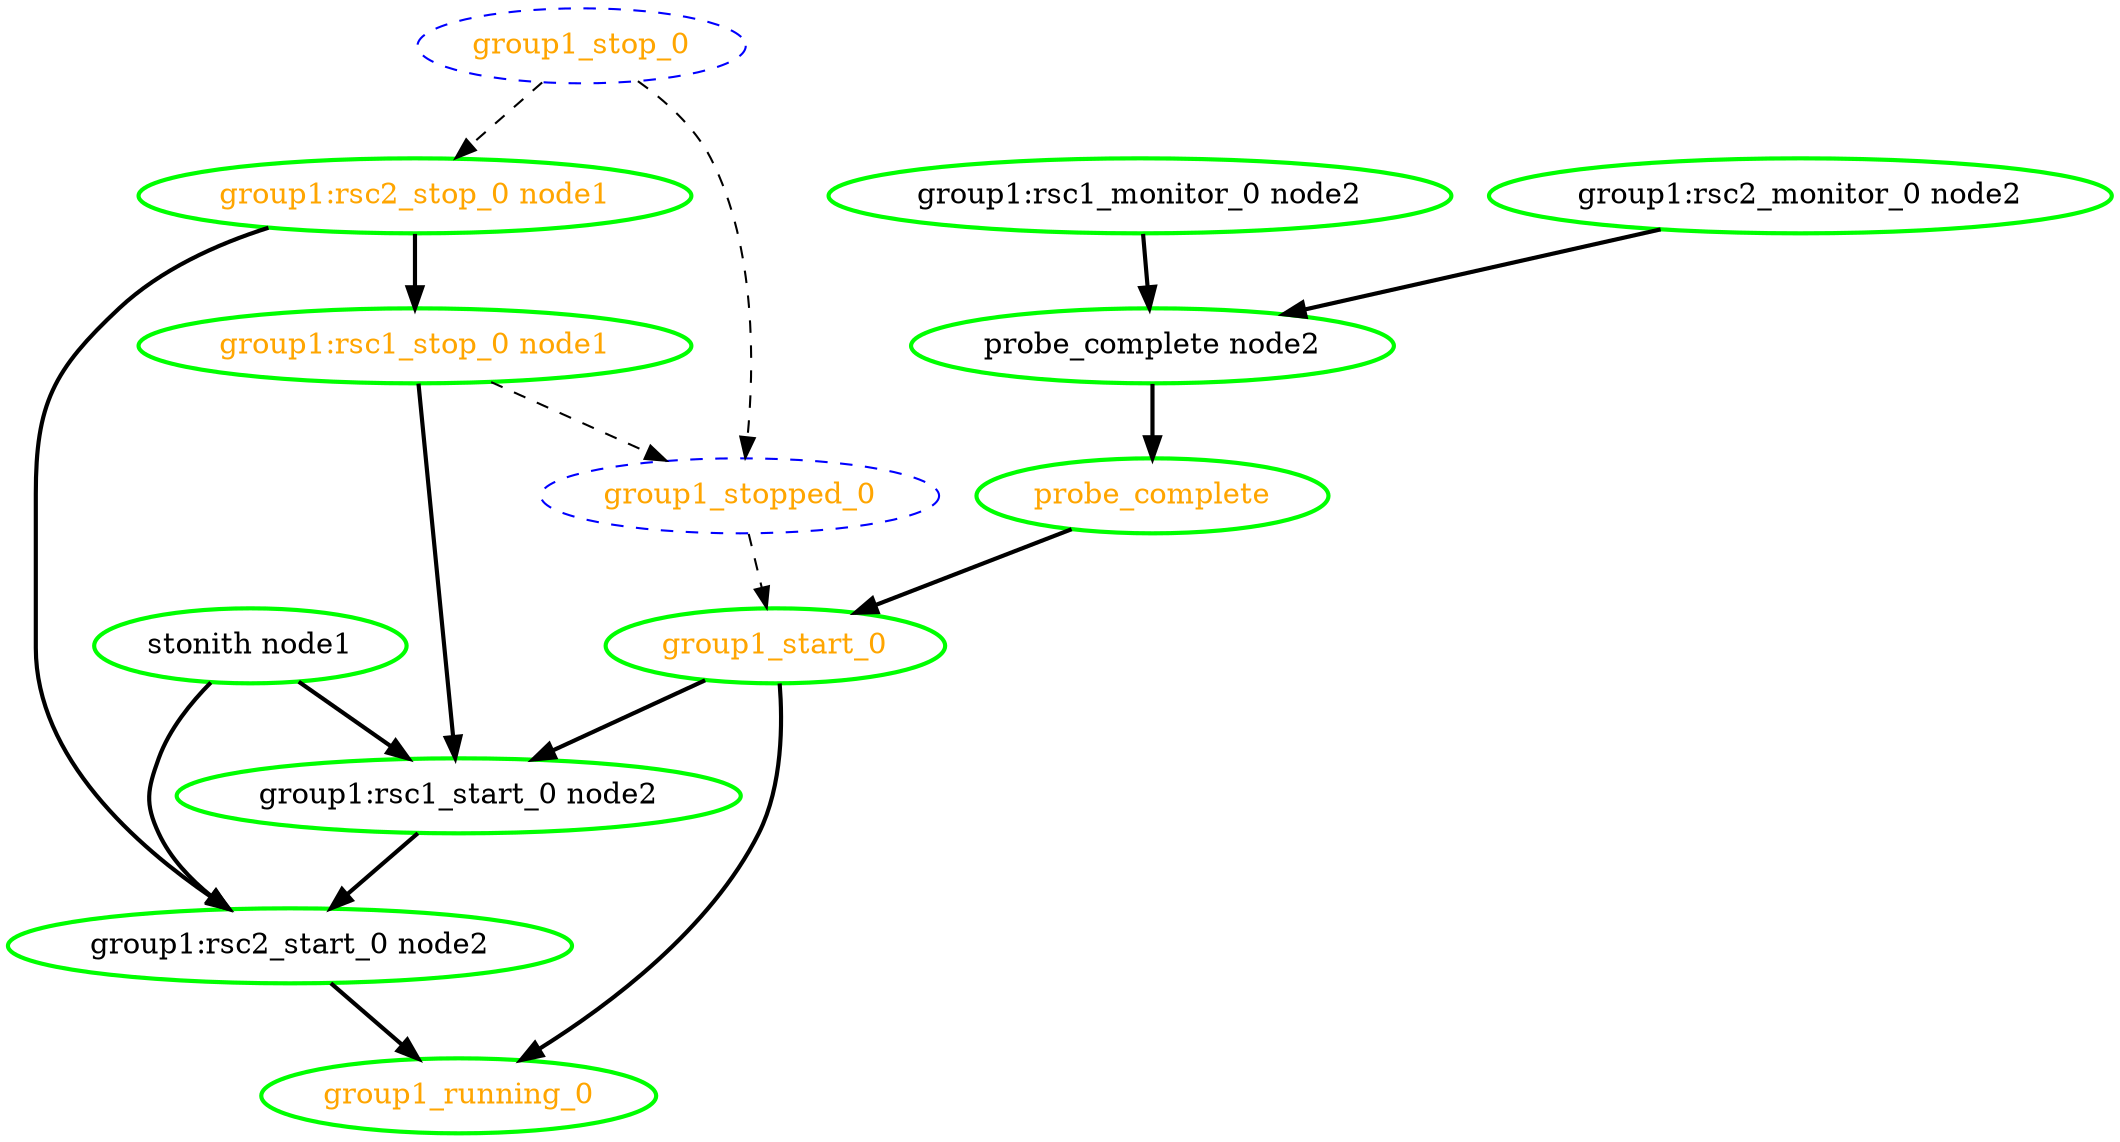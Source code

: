 digraph "g" {
	size = "30,30"
"group1:rsc1_stop_0 node1" [ style=bold color="green" fontcolor="orange" ]
"probe_complete" [ style=bold color="green" fontcolor="orange" ]
"probe_complete node2" [ style=bold color="green" fontcolor="black" ]
"group1:rsc1_monitor_0 node2" [ style=bold color="green" fontcolor="black" ]
"group1:rsc2_monitor_0 node2" [ style=bold color="green" fontcolor="black" ]
"group1:rsc1_start_0 node2" [ style=bold color="green" fontcolor="black" ]
"group1:rsc2_stop_0 node1" [ style=bold color="green" fontcolor="orange" ]
"group1:rsc2_start_0 node2" [ style=bold color="green" fontcolor="black" ]
"group1_start_0" [ style=bold color="green" fontcolor="orange" ]
"group1_running_0" [ style=bold color="green" fontcolor="orange" ]
"group1_stop_0" [ style="dashed" color="blue" fontcolor="orange" ]
"group1_stopped_0" [ style="dashed" color="blue" fontcolor="orange" ]
"stonith node1" [ style=bold color="green" fontcolor="black" ]
"group1:rsc2_stop_0 node1" -> "group1:rsc1_stop_0 node1" [ style = bold]
"probe_complete node2" -> "probe_complete" [ style = bold]
"group1:rsc1_monitor_0 node2" -> "probe_complete node2" [ style = bold]
"group1:rsc2_monitor_0 node2" -> "probe_complete node2" [ style = bold]
"group1:rsc1_stop_0 node1" -> "group1:rsc1_start_0 node2" [ style = bold]
"group1_start_0" -> "group1:rsc1_start_0 node2" [ style = bold]
"stonith node1" -> "group1:rsc1_start_0 node2" [ style = bold]
"group1_stop_0" -> "group1:rsc2_stop_0 node1" [ style = dashed]
"group1:rsc1_start_0 node2" -> "group1:rsc2_start_0 node2" [ style = bold]
"group1:rsc2_stop_0 node1" -> "group1:rsc2_start_0 node2" [ style = bold]
"stonith node1" -> "group1:rsc2_start_0 node2" [ style = bold]
"probe_complete" -> "group1_start_0" [ style = bold]
"group1_stopped_0" -> "group1_start_0" [ style = dashed]
"group1:rsc2_start_0 node2" -> "group1_running_0" [ style = bold]
"group1_start_0" -> "group1_running_0" [ style = bold]
"group1_stop_0" -> "group1_stopped_0" [ style = dashed]
"group1:rsc1_stop_0 node1" -> "group1_stopped_0" [ style = dashed]
}
